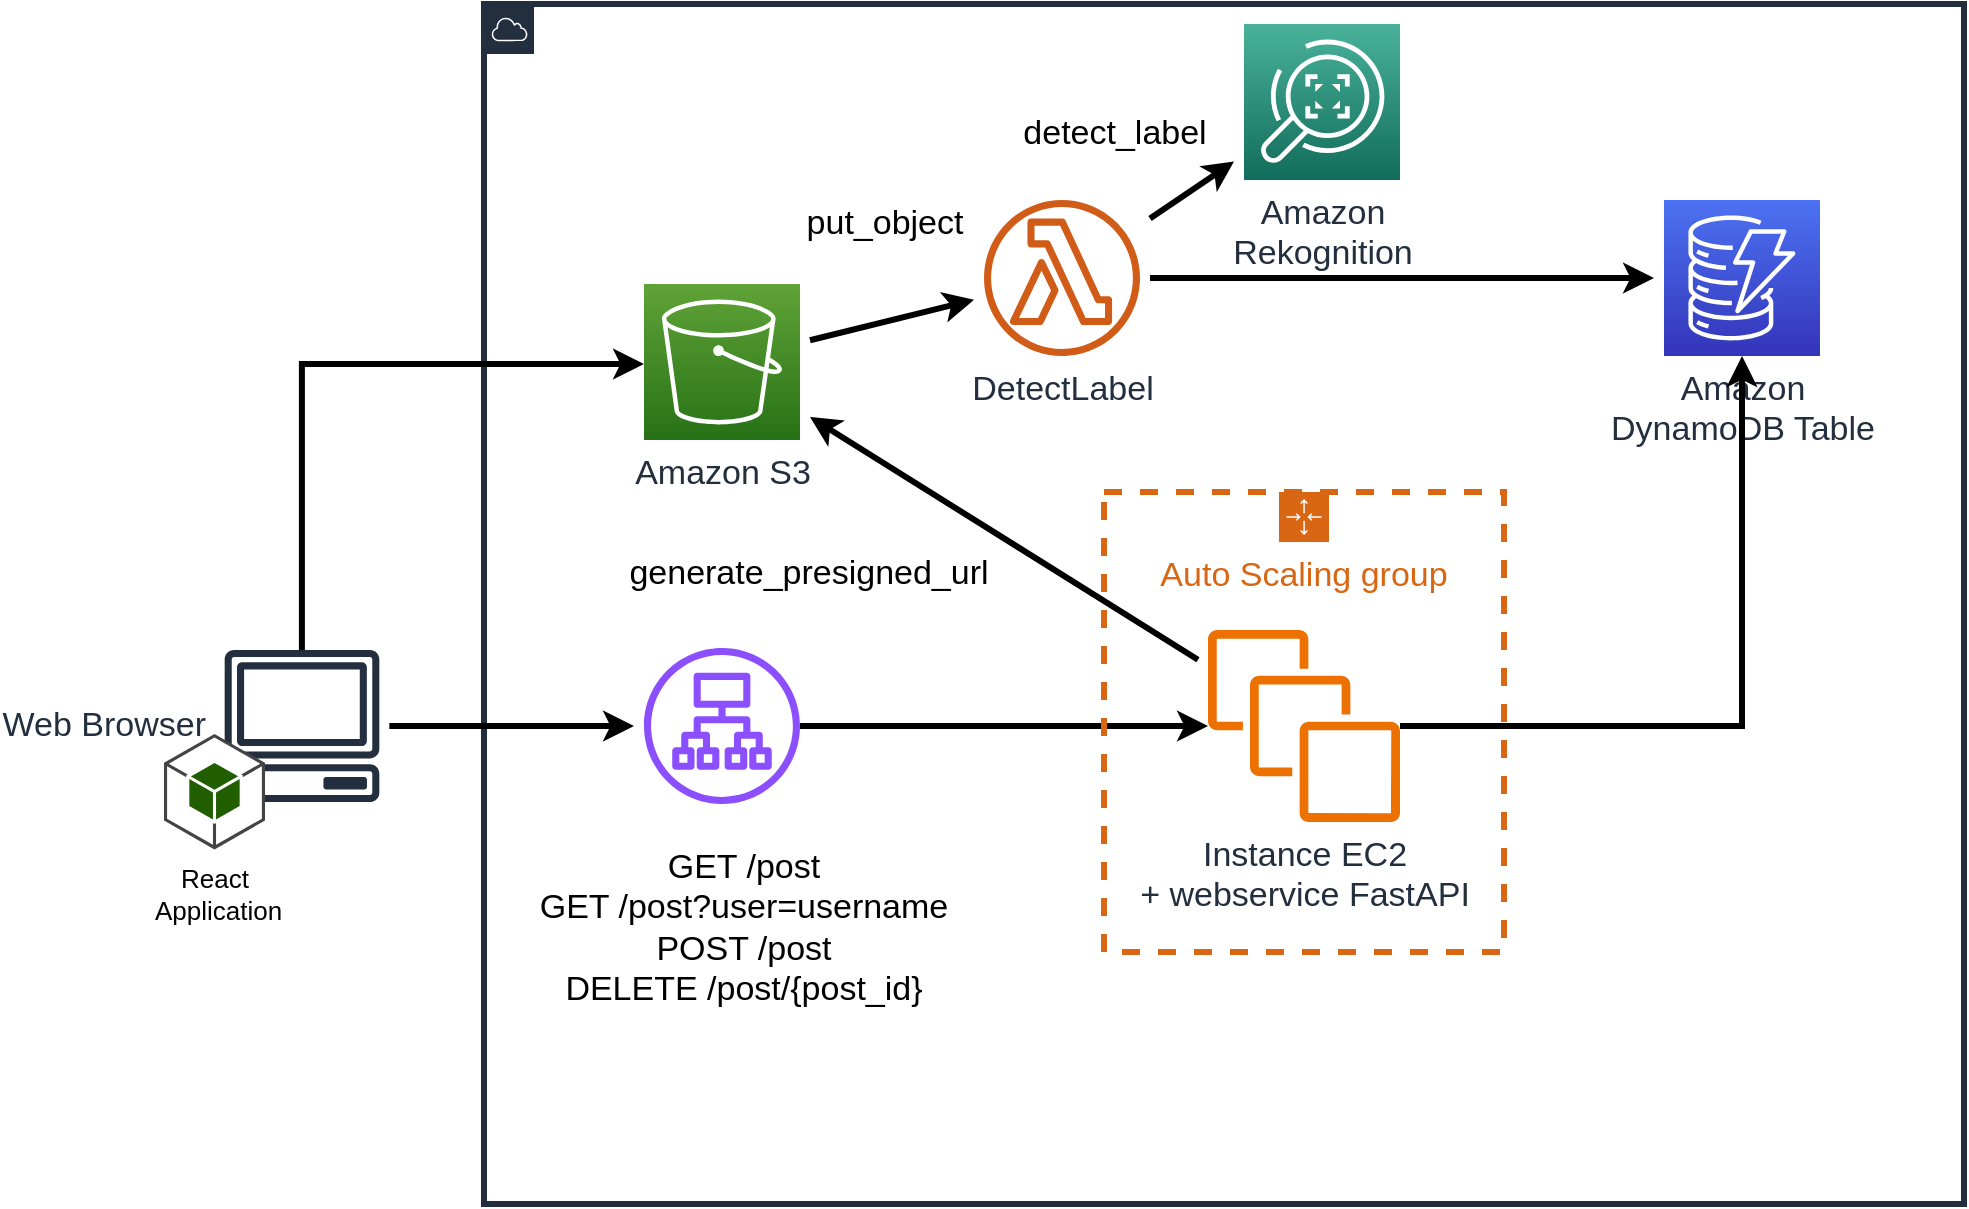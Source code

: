<mxfile version="24.1.0" type="device">
  <diagram id="muZ42oOCNlWf3pv_I_aN" name="Page-1">
    <mxGraphModel dx="1137" dy="703" grid="1" gridSize="10" guides="1" tooltips="1" connect="1" arrows="1" fold="1" page="1" pageScale="1" pageWidth="1600" pageHeight="900" math="0" shadow="0">
      <root>
        <mxCell id="0" />
        <mxCell id="1" parent="0" />
        <mxCell id="A4czcNd73MDWgNcc4S-J-50" value="" style="points=[[0,0],[0.25,0],[0.5,0],[0.75,0],[1,0],[1,0.25],[1,0.5],[1,0.75],[1,1],[0.75,1],[0.5,1],[0.25,1],[0,1],[0,0.75],[0,0.5],[0,0.25]];outlineConnect=0;gradientColor=none;html=1;whiteSpace=wrap;fontSize=18;fontStyle=0;shape=mxgraph.aws4.group;grIcon=mxgraph.aws4.group_aws_cloud;strokeColor=#232F3E;fillColor=none;verticalAlign=top;align=left;spacingLeft=30;fontColor=#232F3E;dashed=0;strokeWidth=3;" parent="1" vertex="1">
          <mxGeometry x="350" y="20" width="740" height="600" as="geometry" />
        </mxCell>
        <mxCell id="A4czcNd73MDWgNcc4S-J-6" value="&lt;font style=&quot;font-size: 17px&quot;&gt;Amazon S3&lt;/font&gt;" style="outlineConnect=0;fontColor=#232F3E;gradientColor=#60A337;gradientDirection=north;fillColor=#277116;strokeColor=#ffffff;dashed=0;verticalLabelPosition=bottom;verticalAlign=top;align=center;html=1;fontSize=12;fontStyle=0;aspect=fixed;shape=mxgraph.aws4.resourceIcon;resIcon=mxgraph.aws4.s3;" parent="1" vertex="1">
          <mxGeometry x="430" y="160" width="78" height="78" as="geometry" />
        </mxCell>
        <mxCell id="KF91Y4wxBmUiKKHnP0IP-8" style="rounded=0;orthogonalLoop=1;jettySize=auto;html=1;sourcePerimeterSpacing=5;targetPerimeterSpacing=5;strokeWidth=3;startArrow=classic;startFill=1;endArrow=none;endFill=0;" parent="1" source="A4czcNd73MDWgNcc4S-J-9" target="A4czcNd73MDWgNcc4S-J-6" edge="1">
          <mxGeometry relative="1" as="geometry" />
        </mxCell>
        <mxCell id="KF91Y4wxBmUiKKHnP0IP-10" value="&lt;font style=&quot;font-size: 17px&quot;&gt;put_object&lt;/font&gt;" style="edgeLabel;html=1;align=center;verticalAlign=middle;resizable=0;points=[];" parent="KF91Y4wxBmUiKKHnP0IP-8" vertex="1" connectable="0">
          <mxGeometry x="-0.182" relative="1" as="geometry">
            <mxPoint x="-12" y="-46" as="offset" />
          </mxGeometry>
        </mxCell>
        <mxCell id="KF91Y4wxBmUiKKHnP0IP-11" style="edgeStyle=none;rounded=0;orthogonalLoop=1;jettySize=auto;html=1;sourcePerimeterSpacing=5;targetPerimeterSpacing=5;strokeWidth=3;" parent="1" source="f-8_I14ezXY6ITc8xvoN-4" target="A4czcNd73MDWgNcc4S-J-6" edge="1">
          <mxGeometry relative="1" as="geometry">
            <mxPoint x="1270" y="250" as="sourcePoint" />
          </mxGeometry>
        </mxCell>
        <mxCell id="KF91Y4wxBmUiKKHnP0IP-14" value="&lt;font style=&quot;font-size: 17px&quot;&gt;generate_presigned_url&lt;/font&gt;" style="edgeLabel;html=1;align=center;verticalAlign=middle;resizable=0;points=[];" parent="KF91Y4wxBmUiKKHnP0IP-11" vertex="1" connectable="0">
          <mxGeometry x="-0.221" y="1" relative="1" as="geometry">
            <mxPoint x="-119.68" y="3.48" as="offset" />
          </mxGeometry>
        </mxCell>
        <mxCell id="KF91Y4wxBmUiKKHnP0IP-16" value="&lt;font style=&quot;font-size: 17px&quot;&gt;detect_label&lt;/font&gt;" style="edgeStyle=none;rounded=0;orthogonalLoop=1;jettySize=auto;html=1;sourcePerimeterSpacing=5;targetPerimeterSpacing=5;strokeWidth=3;" parent="1" source="A4czcNd73MDWgNcc4S-J-9" target="KF91Y4wxBmUiKKHnP0IP-15" edge="1">
          <mxGeometry x="-0.65" y="45" relative="1" as="geometry">
            <mxPoint as="offset" />
          </mxGeometry>
        </mxCell>
        <mxCell id="A4czcNd73MDWgNcc4S-J-9" value="&lt;font style=&quot;font-size: 17px&quot;&gt;DetectLabel&lt;/font&gt;" style="outlineConnect=0;fontColor=#232F3E;gradientColor=none;fillColor=#D05C17;strokeColor=none;dashed=0;verticalLabelPosition=bottom;verticalAlign=top;align=center;html=1;fontSize=12;fontStyle=0;aspect=fixed;pointerEvents=1;shape=mxgraph.aws4.lambda_function;" parent="1" vertex="1">
          <mxGeometry x="600" y="118" width="78" height="78" as="geometry" />
        </mxCell>
        <mxCell id="A4czcNd73MDWgNcc4S-J-11" value="&lt;font style=&quot;font-size: 17px&quot;&gt;Amazon &lt;br&gt;DynamoDB Table&lt;/font&gt;" style="outlineConnect=0;fontColor=#232F3E;gradientColor=#4D72F3;gradientDirection=north;fillColor=#3334B9;strokeColor=#ffffff;dashed=0;verticalLabelPosition=bottom;verticalAlign=top;align=center;html=1;fontSize=12;fontStyle=0;aspect=fixed;shape=mxgraph.aws4.resourceIcon;resIcon=mxgraph.aws4.dynamodb;" parent="1" vertex="1">
          <mxGeometry x="940" y="118" width="78" height="78" as="geometry" />
        </mxCell>
        <mxCell id="A4czcNd73MDWgNcc4S-J-18" style="edgeStyle=orthogonalEdgeStyle;rounded=0;orthogonalLoop=1;jettySize=auto;html=1;sourcePerimeterSpacing=5;strokeWidth=3;targetPerimeterSpacing=5;" parent="1" source="A4czcNd73MDWgNcc4S-J-14" target="f-8_I14ezXY6ITc8xvoN-2" edge="1">
          <mxGeometry relative="1" as="geometry">
            <mxPoint x="585" y="388" as="targetPoint" />
          </mxGeometry>
        </mxCell>
        <mxCell id="f-8_I14ezXY6ITc8xvoN-1" style="edgeStyle=orthogonalEdgeStyle;rounded=0;orthogonalLoop=1;jettySize=auto;html=1;strokeWidth=3;" edge="1" parent="1" source="A4czcNd73MDWgNcc4S-J-14" target="A4czcNd73MDWgNcc4S-J-6">
          <mxGeometry relative="1" as="geometry">
            <Array as="points">
              <mxPoint x="259" y="200" />
            </Array>
          </mxGeometry>
        </mxCell>
        <mxCell id="A4czcNd73MDWgNcc4S-J-14" value="&lt;font style=&quot;font-size: 17px&quot;&gt;Web Browser&lt;/font&gt;" style="outlineConnect=0;fontColor=#232F3E;gradientColor=none;fillColor=#232F3E;strokeColor=none;dashed=0;verticalLabelPosition=middle;verticalAlign=middle;align=right;html=1;fontSize=12;fontStyle=0;aspect=fixed;pointerEvents=1;shape=mxgraph.aws4.client;labelPosition=left;spacingRight=8;" parent="1" vertex="1">
          <mxGeometry x="220" y="343" width="78" height="76" as="geometry" />
        </mxCell>
        <mxCell id="A4czcNd73MDWgNcc4S-J-36" value="&lt;font style=&quot;font-size: 13px&quot;&gt;React&lt;br&gt;&amp;nbsp;Application&lt;/font&gt;" style="outlineConnect=0;dashed=0;verticalLabelPosition=bottom;verticalAlign=top;align=center;html=1;shape=mxgraph.aws3.android;fillColor=#205E00;gradientColor=none;" parent="1" vertex="1">
          <mxGeometry x="190" y="385" width="50.5" height="57.71" as="geometry" />
        </mxCell>
        <mxCell id="KF91Y4wxBmUiKKHnP0IP-1" value="&lt;font style=&quot;font-size: 17px&quot;&gt;GET /post&lt;br&gt;GET /post?user=username&lt;br&gt;POST /post&lt;br&gt;DELETE /post/{post_id}&lt;/font&gt;" style="text;html=1;strokeColor=none;fillColor=none;align=center;verticalAlign=middle;whiteSpace=wrap;rounded=0;" parent="1" vertex="1">
          <mxGeometry x="360" y="430" width="240" height="103" as="geometry" />
        </mxCell>
        <mxCell id="KF91Y4wxBmUiKKHnP0IP-15" value="&lt;font style=&quot;font-size: 17px&quot;&gt;Amazon&lt;br&gt;Rekognition&lt;/font&gt;" style="outlineConnect=0;fontColor=#232F3E;gradientColor=#4AB29A;gradientDirection=north;fillColor=#116D5B;strokeColor=#ffffff;dashed=0;verticalLabelPosition=bottom;verticalAlign=top;align=center;html=1;fontSize=12;fontStyle=0;aspect=fixed;shape=mxgraph.aws4.resourceIcon;resIcon=mxgraph.aws4.rekognition;" parent="1" vertex="1">
          <mxGeometry x="730" y="30" width="78" height="78" as="geometry" />
        </mxCell>
        <mxCell id="f-8_I14ezXY6ITc8xvoN-5" style="edgeStyle=orthogonalEdgeStyle;rounded=0;orthogonalLoop=1;jettySize=auto;html=1;strokeWidth=3;" edge="1" parent="1" source="f-8_I14ezXY6ITc8xvoN-2" target="f-8_I14ezXY6ITc8xvoN-4">
          <mxGeometry relative="1" as="geometry" />
        </mxCell>
        <mxCell id="f-8_I14ezXY6ITc8xvoN-2" value="" style="sketch=0;outlineConnect=0;fontColor=#232F3E;gradientColor=none;fillColor=#8C4FFF;strokeColor=none;dashed=0;verticalLabelPosition=bottom;verticalAlign=top;align=center;html=1;fontSize=12;fontStyle=0;aspect=fixed;pointerEvents=1;shape=mxgraph.aws4.application_load_balancer;" vertex="1" parent="1">
          <mxGeometry x="430" y="342" width="78" height="78" as="geometry" />
        </mxCell>
        <mxCell id="f-8_I14ezXY6ITc8xvoN-3" value="&lt;font style=&quot;font-size: 17px;&quot;&gt;Auto Scaling group&lt;/font&gt;" style="points=[[0,0],[0.25,0],[0.5,0],[0.75,0],[1,0],[1,0.25],[1,0.5],[1,0.75],[1,1],[0.75,1],[0.5,1],[0.25,1],[0,1],[0,0.75],[0,0.5],[0,0.25]];outlineConnect=0;gradientColor=none;html=1;whiteSpace=wrap;fontSize=12;fontStyle=0;container=1;pointerEvents=0;collapsible=0;recursiveResize=0;shape=mxgraph.aws4.groupCenter;grIcon=mxgraph.aws4.group_auto_scaling_group;grStroke=1;strokeColor=#D86613;fillColor=none;verticalAlign=top;align=center;fontColor=#D86613;dashed=1;spacingTop=25;strokeWidth=3;" vertex="1" parent="1">
          <mxGeometry x="660" y="264" width="200" height="230" as="geometry" />
        </mxCell>
        <mxCell id="f-8_I14ezXY6ITc8xvoN-4" value="&lt;font style=&quot;font-size: 17px;&quot;&gt;Instance EC2&lt;/font&gt;&lt;div style=&quot;font-size: 17px;&quot;&gt;&lt;font style=&quot;font-size: 17px;&quot;&gt;+ webservice FastAPI&lt;/font&gt;&lt;/div&gt;" style="sketch=0;outlineConnect=0;fontColor=#232F3E;gradientColor=none;fillColor=#ED7100;strokeColor=none;dashed=0;verticalLabelPosition=bottom;verticalAlign=top;align=center;html=1;fontSize=12;fontStyle=0;aspect=fixed;pointerEvents=1;shape=mxgraph.aws4.instances;" vertex="1" parent="f-8_I14ezXY6ITc8xvoN-3">
          <mxGeometry x="52" y="69" width="96" height="96" as="geometry" />
        </mxCell>
        <mxCell id="f-8_I14ezXY6ITc8xvoN-6" style="edgeStyle=orthogonalEdgeStyle;rounded=0;orthogonalLoop=1;jettySize=auto;html=1;strokeWidth=3;" edge="1" parent="1" source="f-8_I14ezXY6ITc8xvoN-4" target="A4czcNd73MDWgNcc4S-J-11">
          <mxGeometry relative="1" as="geometry" />
        </mxCell>
        <mxCell id="f-8_I14ezXY6ITc8xvoN-7" value="" style="edgeStyle=none;rounded=0;orthogonalLoop=1;jettySize=auto;html=1;sourcePerimeterSpacing=5;targetPerimeterSpacing=5;strokeWidth=3;" edge="1" parent="1" source="A4czcNd73MDWgNcc4S-J-9" target="A4czcNd73MDWgNcc4S-J-11">
          <mxGeometry x="-0.65" y="45" relative="1" as="geometry">
            <mxPoint as="offset" />
            <mxPoint x="823" y="104" as="sourcePoint" />
            <mxPoint x="925" y="94" as="targetPoint" />
          </mxGeometry>
        </mxCell>
      </root>
    </mxGraphModel>
  </diagram>
</mxfile>
